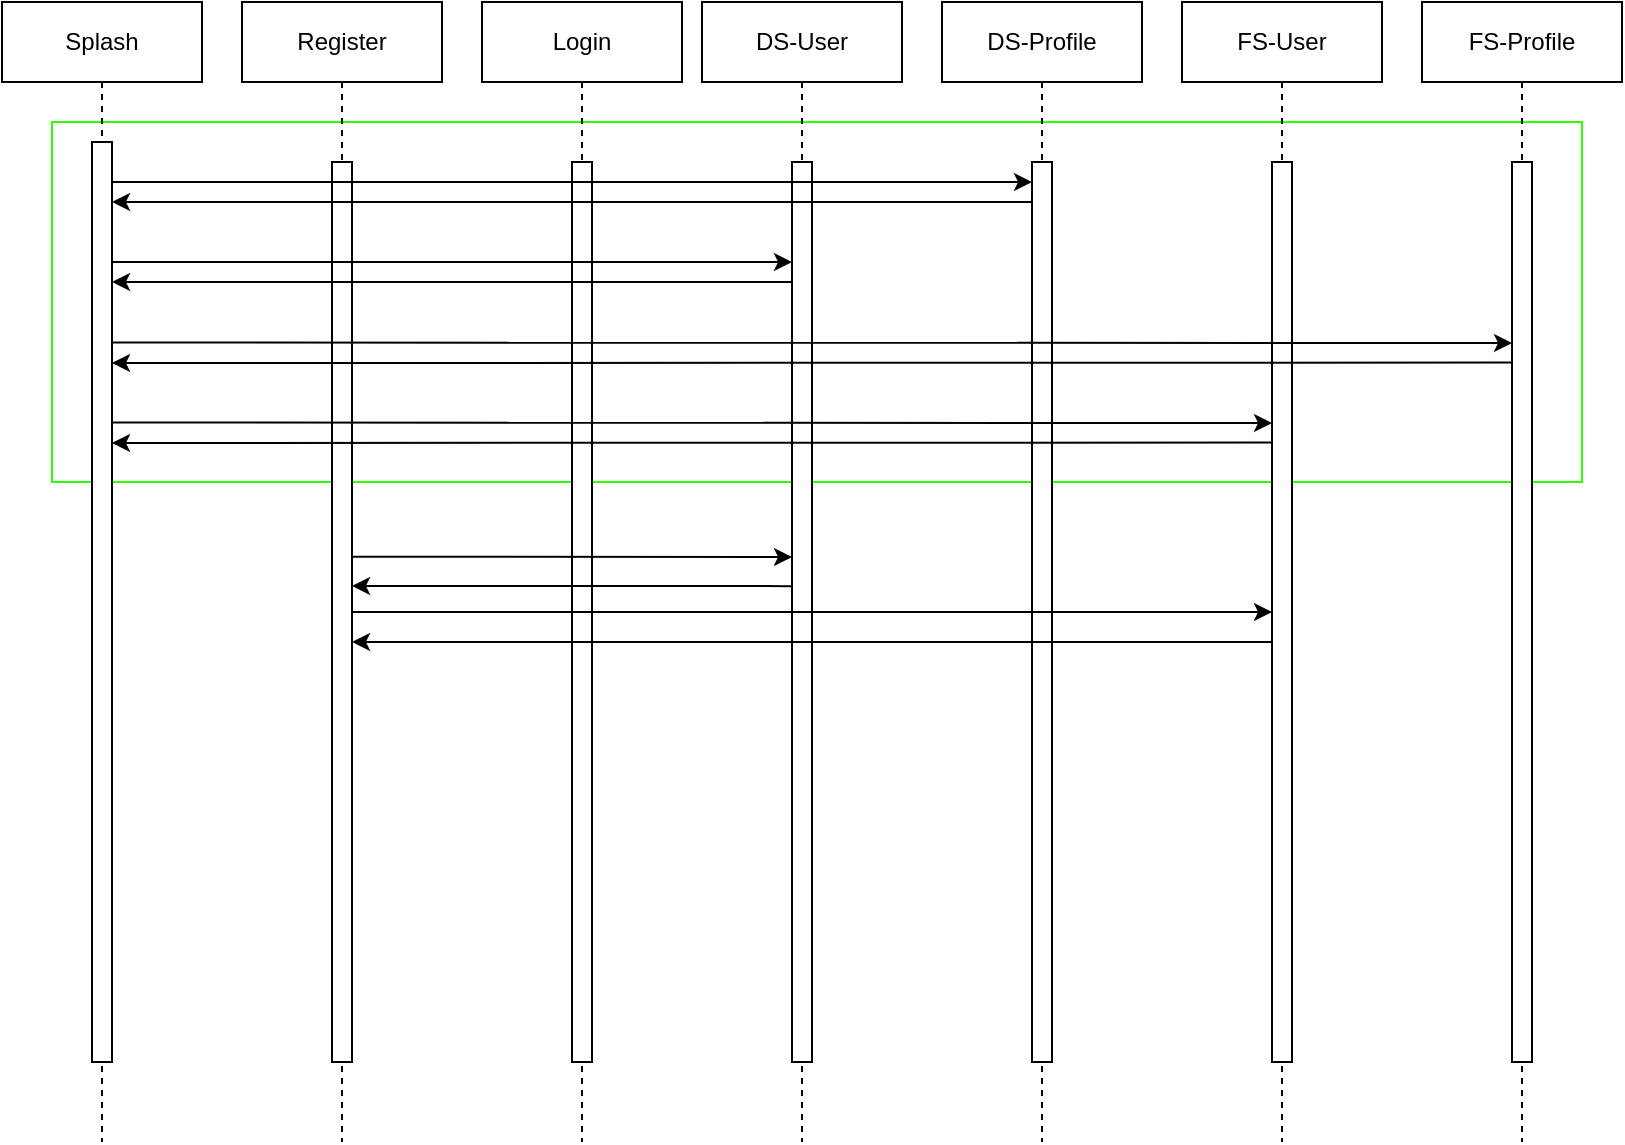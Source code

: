 <mxfile version="21.6.8" type="device">
  <diagram name="Page-1" id="2YBvvXClWsGukQMizWep">
    <mxGraphModel dx="1185" dy="683" grid="1" gridSize="10" guides="1" tooltips="1" connect="1" arrows="1" fold="1" page="1" pageScale="1" pageWidth="850" pageHeight="1100" math="0" shadow="0">
      <root>
        <mxCell id="0" />
        <mxCell id="1" parent="0" />
        <mxCell id="u3ThHXbJq7V_9-wUORWz-30" value="" style="rounded=0;whiteSpace=wrap;html=1;gradientColor=none;fillColor=none;strokeColor=#2bff00;" vertex="1" parent="1">
          <mxGeometry x="45" y="90" width="765" height="180" as="geometry" />
        </mxCell>
        <mxCell id="aM9ryv3xv72pqoxQDRHE-1" value="Splash" style="shape=umlLifeline;perimeter=lifelinePerimeter;whiteSpace=wrap;html=1;container=0;dropTarget=0;collapsible=0;recursiveResize=0;outlineConnect=0;portConstraint=eastwest;newEdgeStyle={&quot;edgeStyle&quot;:&quot;elbowEdgeStyle&quot;,&quot;elbow&quot;:&quot;vertical&quot;,&quot;curved&quot;:0,&quot;rounded&quot;:0};" parent="1" vertex="1">
          <mxGeometry x="20" y="30" width="100" height="570" as="geometry" />
        </mxCell>
        <mxCell id="aM9ryv3xv72pqoxQDRHE-2" value="" style="html=1;points=[];perimeter=orthogonalPerimeter;outlineConnect=0;targetShapes=umlLifeline;portConstraint=eastwest;newEdgeStyle={&quot;edgeStyle&quot;:&quot;elbowEdgeStyle&quot;,&quot;elbow&quot;:&quot;vertical&quot;,&quot;curved&quot;:0,&quot;rounded&quot;:0};" parent="aM9ryv3xv72pqoxQDRHE-1" vertex="1">
          <mxGeometry x="45" y="70" width="10" height="460" as="geometry" />
        </mxCell>
        <mxCell id="u3ThHXbJq7V_9-wUORWz-1" value="Register" style="shape=umlLifeline;perimeter=lifelinePerimeter;whiteSpace=wrap;html=1;container=0;dropTarget=0;collapsible=0;recursiveResize=0;outlineConnect=0;portConstraint=eastwest;newEdgeStyle={&quot;edgeStyle&quot;:&quot;elbowEdgeStyle&quot;,&quot;elbow&quot;:&quot;vertical&quot;,&quot;curved&quot;:0,&quot;rounded&quot;:0};" vertex="1" parent="1">
          <mxGeometry x="140" y="30" width="100" height="570" as="geometry" />
        </mxCell>
        <mxCell id="u3ThHXbJq7V_9-wUORWz-2" value="" style="html=1;points=[];perimeter=orthogonalPerimeter;outlineConnect=0;targetShapes=umlLifeline;portConstraint=eastwest;newEdgeStyle={&quot;edgeStyle&quot;:&quot;elbowEdgeStyle&quot;,&quot;elbow&quot;:&quot;vertical&quot;,&quot;curved&quot;:0,&quot;rounded&quot;:0};" vertex="1" parent="u3ThHXbJq7V_9-wUORWz-1">
          <mxGeometry x="45" y="80" width="10" height="450" as="geometry" />
        </mxCell>
        <mxCell id="u3ThHXbJq7V_9-wUORWz-3" value="Login" style="shape=umlLifeline;perimeter=lifelinePerimeter;whiteSpace=wrap;html=1;container=0;dropTarget=0;collapsible=0;recursiveResize=0;outlineConnect=0;portConstraint=eastwest;newEdgeStyle={&quot;edgeStyle&quot;:&quot;elbowEdgeStyle&quot;,&quot;elbow&quot;:&quot;vertical&quot;,&quot;curved&quot;:0,&quot;rounded&quot;:0};" vertex="1" parent="1">
          <mxGeometry x="260" y="30" width="100" height="570" as="geometry" />
        </mxCell>
        <mxCell id="u3ThHXbJq7V_9-wUORWz-4" value="" style="html=1;points=[];perimeter=orthogonalPerimeter;outlineConnect=0;targetShapes=umlLifeline;portConstraint=eastwest;newEdgeStyle={&quot;edgeStyle&quot;:&quot;elbowEdgeStyle&quot;,&quot;elbow&quot;:&quot;vertical&quot;,&quot;curved&quot;:0,&quot;rounded&quot;:0};" vertex="1" parent="u3ThHXbJq7V_9-wUORWz-3">
          <mxGeometry x="45" y="80" width="10" height="450" as="geometry" />
        </mxCell>
        <mxCell id="u3ThHXbJq7V_9-wUORWz-7" value="DS-User" style="shape=umlLifeline;perimeter=lifelinePerimeter;whiteSpace=wrap;html=1;container=0;dropTarget=0;collapsible=0;recursiveResize=0;outlineConnect=0;portConstraint=eastwest;newEdgeStyle={&quot;edgeStyle&quot;:&quot;elbowEdgeStyle&quot;,&quot;elbow&quot;:&quot;vertical&quot;,&quot;curved&quot;:0,&quot;rounded&quot;:0};" vertex="1" parent="1">
          <mxGeometry x="370" y="30" width="100" height="570" as="geometry" />
        </mxCell>
        <mxCell id="u3ThHXbJq7V_9-wUORWz-8" value="" style="html=1;points=[];perimeter=orthogonalPerimeter;outlineConnect=0;targetShapes=umlLifeline;portConstraint=eastwest;newEdgeStyle={&quot;edgeStyle&quot;:&quot;elbowEdgeStyle&quot;,&quot;elbow&quot;:&quot;vertical&quot;,&quot;curved&quot;:0,&quot;rounded&quot;:0};" vertex="1" parent="u3ThHXbJq7V_9-wUORWz-7">
          <mxGeometry x="45" y="80" width="10" height="450" as="geometry" />
        </mxCell>
        <mxCell id="u3ThHXbJq7V_9-wUORWz-9" value="DS-Profile" style="shape=umlLifeline;perimeter=lifelinePerimeter;whiteSpace=wrap;html=1;container=0;dropTarget=0;collapsible=0;recursiveResize=0;outlineConnect=0;portConstraint=eastwest;newEdgeStyle={&quot;edgeStyle&quot;:&quot;elbowEdgeStyle&quot;,&quot;elbow&quot;:&quot;vertical&quot;,&quot;curved&quot;:0,&quot;rounded&quot;:0};" vertex="1" parent="1">
          <mxGeometry x="490" y="30" width="100" height="570" as="geometry" />
        </mxCell>
        <mxCell id="u3ThHXbJq7V_9-wUORWz-10" value="" style="html=1;points=[];perimeter=orthogonalPerimeter;outlineConnect=0;targetShapes=umlLifeline;portConstraint=eastwest;newEdgeStyle={&quot;edgeStyle&quot;:&quot;elbowEdgeStyle&quot;,&quot;elbow&quot;:&quot;vertical&quot;,&quot;curved&quot;:0,&quot;rounded&quot;:0};" vertex="1" parent="u3ThHXbJq7V_9-wUORWz-9">
          <mxGeometry x="45" y="80" width="10" height="450" as="geometry" />
        </mxCell>
        <mxCell id="u3ThHXbJq7V_9-wUORWz-13" value="FS-User" style="shape=umlLifeline;perimeter=lifelinePerimeter;whiteSpace=wrap;html=1;container=0;dropTarget=0;collapsible=0;recursiveResize=0;outlineConnect=0;portConstraint=eastwest;newEdgeStyle={&quot;edgeStyle&quot;:&quot;elbowEdgeStyle&quot;,&quot;elbow&quot;:&quot;vertical&quot;,&quot;curved&quot;:0,&quot;rounded&quot;:0};" vertex="1" parent="1">
          <mxGeometry x="610" y="30" width="100" height="570" as="geometry" />
        </mxCell>
        <mxCell id="u3ThHXbJq7V_9-wUORWz-14" value="" style="html=1;points=[];perimeter=orthogonalPerimeter;outlineConnect=0;targetShapes=umlLifeline;portConstraint=eastwest;newEdgeStyle={&quot;edgeStyle&quot;:&quot;elbowEdgeStyle&quot;,&quot;elbow&quot;:&quot;vertical&quot;,&quot;curved&quot;:0,&quot;rounded&quot;:0};" vertex="1" parent="u3ThHXbJq7V_9-wUORWz-13">
          <mxGeometry x="45" y="80" width="10" height="450" as="geometry" />
        </mxCell>
        <mxCell id="u3ThHXbJq7V_9-wUORWz-15" value="FS-Profile" style="shape=umlLifeline;perimeter=lifelinePerimeter;whiteSpace=wrap;html=1;container=0;dropTarget=0;collapsible=0;recursiveResize=0;outlineConnect=0;portConstraint=eastwest;newEdgeStyle={&quot;edgeStyle&quot;:&quot;elbowEdgeStyle&quot;,&quot;elbow&quot;:&quot;vertical&quot;,&quot;curved&quot;:0,&quot;rounded&quot;:0};" vertex="1" parent="1">
          <mxGeometry x="730" y="30" width="100" height="570" as="geometry" />
        </mxCell>
        <mxCell id="u3ThHXbJq7V_9-wUORWz-16" value="" style="html=1;points=[];perimeter=orthogonalPerimeter;outlineConnect=0;targetShapes=umlLifeline;portConstraint=eastwest;newEdgeStyle={&quot;edgeStyle&quot;:&quot;elbowEdgeStyle&quot;,&quot;elbow&quot;:&quot;vertical&quot;,&quot;curved&quot;:0,&quot;rounded&quot;:0};" vertex="1" parent="u3ThHXbJq7V_9-wUORWz-15">
          <mxGeometry x="45" y="80" width="10" height="450" as="geometry" />
        </mxCell>
        <mxCell id="u3ThHXbJq7V_9-wUORWz-17" style="edgeStyle=elbowEdgeStyle;rounded=0;orthogonalLoop=1;jettySize=auto;html=1;elbow=vertical;curved=0;" edge="1" parent="1">
          <mxGeometry relative="1" as="geometry">
            <mxPoint x="75" y="159.996" as="sourcePoint" />
            <mxPoint x="415" y="159.996" as="targetPoint" />
          </mxGeometry>
        </mxCell>
        <mxCell id="u3ThHXbJq7V_9-wUORWz-20" style="edgeStyle=elbowEdgeStyle;rounded=0;orthogonalLoop=1;jettySize=auto;html=1;elbow=vertical;curved=0;" edge="1" parent="1">
          <mxGeometry relative="1" as="geometry">
            <mxPoint x="415" y="170" as="sourcePoint" />
            <mxPoint x="75" y="170" as="targetPoint" />
            <Array as="points">
              <mxPoint x="380" y="170" />
              <mxPoint x="220" y="180" />
            </Array>
          </mxGeometry>
        </mxCell>
        <mxCell id="u3ThHXbJq7V_9-wUORWz-21" style="edgeStyle=elbowEdgeStyle;rounded=0;orthogonalLoop=1;jettySize=auto;html=1;elbow=vertical;curved=0;" edge="1" parent="1">
          <mxGeometry relative="1" as="geometry">
            <mxPoint x="75" y="200.276" as="sourcePoint" />
            <mxPoint x="775" y="200.276" as="targetPoint" />
          </mxGeometry>
        </mxCell>
        <mxCell id="u3ThHXbJq7V_9-wUORWz-22" style="edgeStyle=elbowEdgeStyle;rounded=0;orthogonalLoop=1;jettySize=auto;html=1;elbow=vertical;curved=0;" edge="1" parent="1">
          <mxGeometry relative="1" as="geometry">
            <mxPoint x="775" y="210.276" as="sourcePoint" />
            <mxPoint x="75" y="210.276" as="targetPoint" />
          </mxGeometry>
        </mxCell>
        <mxCell id="u3ThHXbJq7V_9-wUORWz-25" style="edgeStyle=elbowEdgeStyle;rounded=0;orthogonalLoop=1;jettySize=auto;html=1;elbow=vertical;curved=0;" edge="1" parent="1">
          <mxGeometry relative="1" as="geometry">
            <mxPoint x="75" y="240.276" as="sourcePoint" />
            <mxPoint x="655" y="240.276" as="targetPoint" />
          </mxGeometry>
        </mxCell>
        <mxCell id="u3ThHXbJq7V_9-wUORWz-27" style="edgeStyle=elbowEdgeStyle;rounded=0;orthogonalLoop=1;jettySize=auto;html=1;elbow=vertical;curved=0;" edge="1" parent="1">
          <mxGeometry relative="1" as="geometry">
            <mxPoint x="655" y="250.276" as="sourcePoint" />
            <mxPoint x="75" y="250.276" as="targetPoint" />
          </mxGeometry>
        </mxCell>
        <mxCell id="u3ThHXbJq7V_9-wUORWz-28" style="edgeStyle=elbowEdgeStyle;rounded=0;orthogonalLoop=1;jettySize=auto;html=1;elbow=vertical;curved=0;" edge="1" parent="1">
          <mxGeometry relative="1" as="geometry">
            <mxPoint x="75" y="119.996" as="sourcePoint" />
            <mxPoint x="535" y="119.996" as="targetPoint" />
          </mxGeometry>
        </mxCell>
        <mxCell id="u3ThHXbJq7V_9-wUORWz-29" style="edgeStyle=elbowEdgeStyle;rounded=0;orthogonalLoop=1;jettySize=auto;html=1;elbow=vertical;curved=0;" edge="1" parent="1">
          <mxGeometry relative="1" as="geometry">
            <mxPoint x="535" y="129.996" as="sourcePoint" />
            <mxPoint x="75" y="129.996" as="targetPoint" />
          </mxGeometry>
        </mxCell>
        <mxCell id="u3ThHXbJq7V_9-wUORWz-34" style="edgeStyle=elbowEdgeStyle;rounded=0;orthogonalLoop=1;jettySize=auto;html=1;elbow=vertical;curved=0;" edge="1" parent="1">
          <mxGeometry relative="1" as="geometry">
            <mxPoint x="195" y="307.356" as="sourcePoint" />
            <mxPoint x="415" y="307.356" as="targetPoint" />
          </mxGeometry>
        </mxCell>
        <mxCell id="u3ThHXbJq7V_9-wUORWz-35" style="edgeStyle=elbowEdgeStyle;rounded=0;orthogonalLoop=1;jettySize=auto;html=1;elbow=vertical;curved=0;" edge="1" parent="1">
          <mxGeometry relative="1" as="geometry">
            <mxPoint x="415" y="322.066" as="sourcePoint" />
            <mxPoint x="195" y="322.066" as="targetPoint" />
          </mxGeometry>
        </mxCell>
        <mxCell id="u3ThHXbJq7V_9-wUORWz-36" style="edgeStyle=elbowEdgeStyle;rounded=0;orthogonalLoop=1;jettySize=auto;html=1;elbow=vertical;curved=0;" edge="1" parent="1" source="u3ThHXbJq7V_9-wUORWz-2" target="u3ThHXbJq7V_9-wUORWz-14">
          <mxGeometry relative="1" as="geometry" />
        </mxCell>
        <mxCell id="u3ThHXbJq7V_9-wUORWz-37" style="edgeStyle=elbowEdgeStyle;rounded=0;orthogonalLoop=1;jettySize=auto;html=1;elbow=vertical;curved=0;" edge="1" parent="1">
          <mxGeometry relative="1" as="geometry">
            <mxPoint x="655" y="349.996" as="sourcePoint" />
            <mxPoint x="195" y="349.996" as="targetPoint" />
          </mxGeometry>
        </mxCell>
      </root>
    </mxGraphModel>
  </diagram>
</mxfile>
